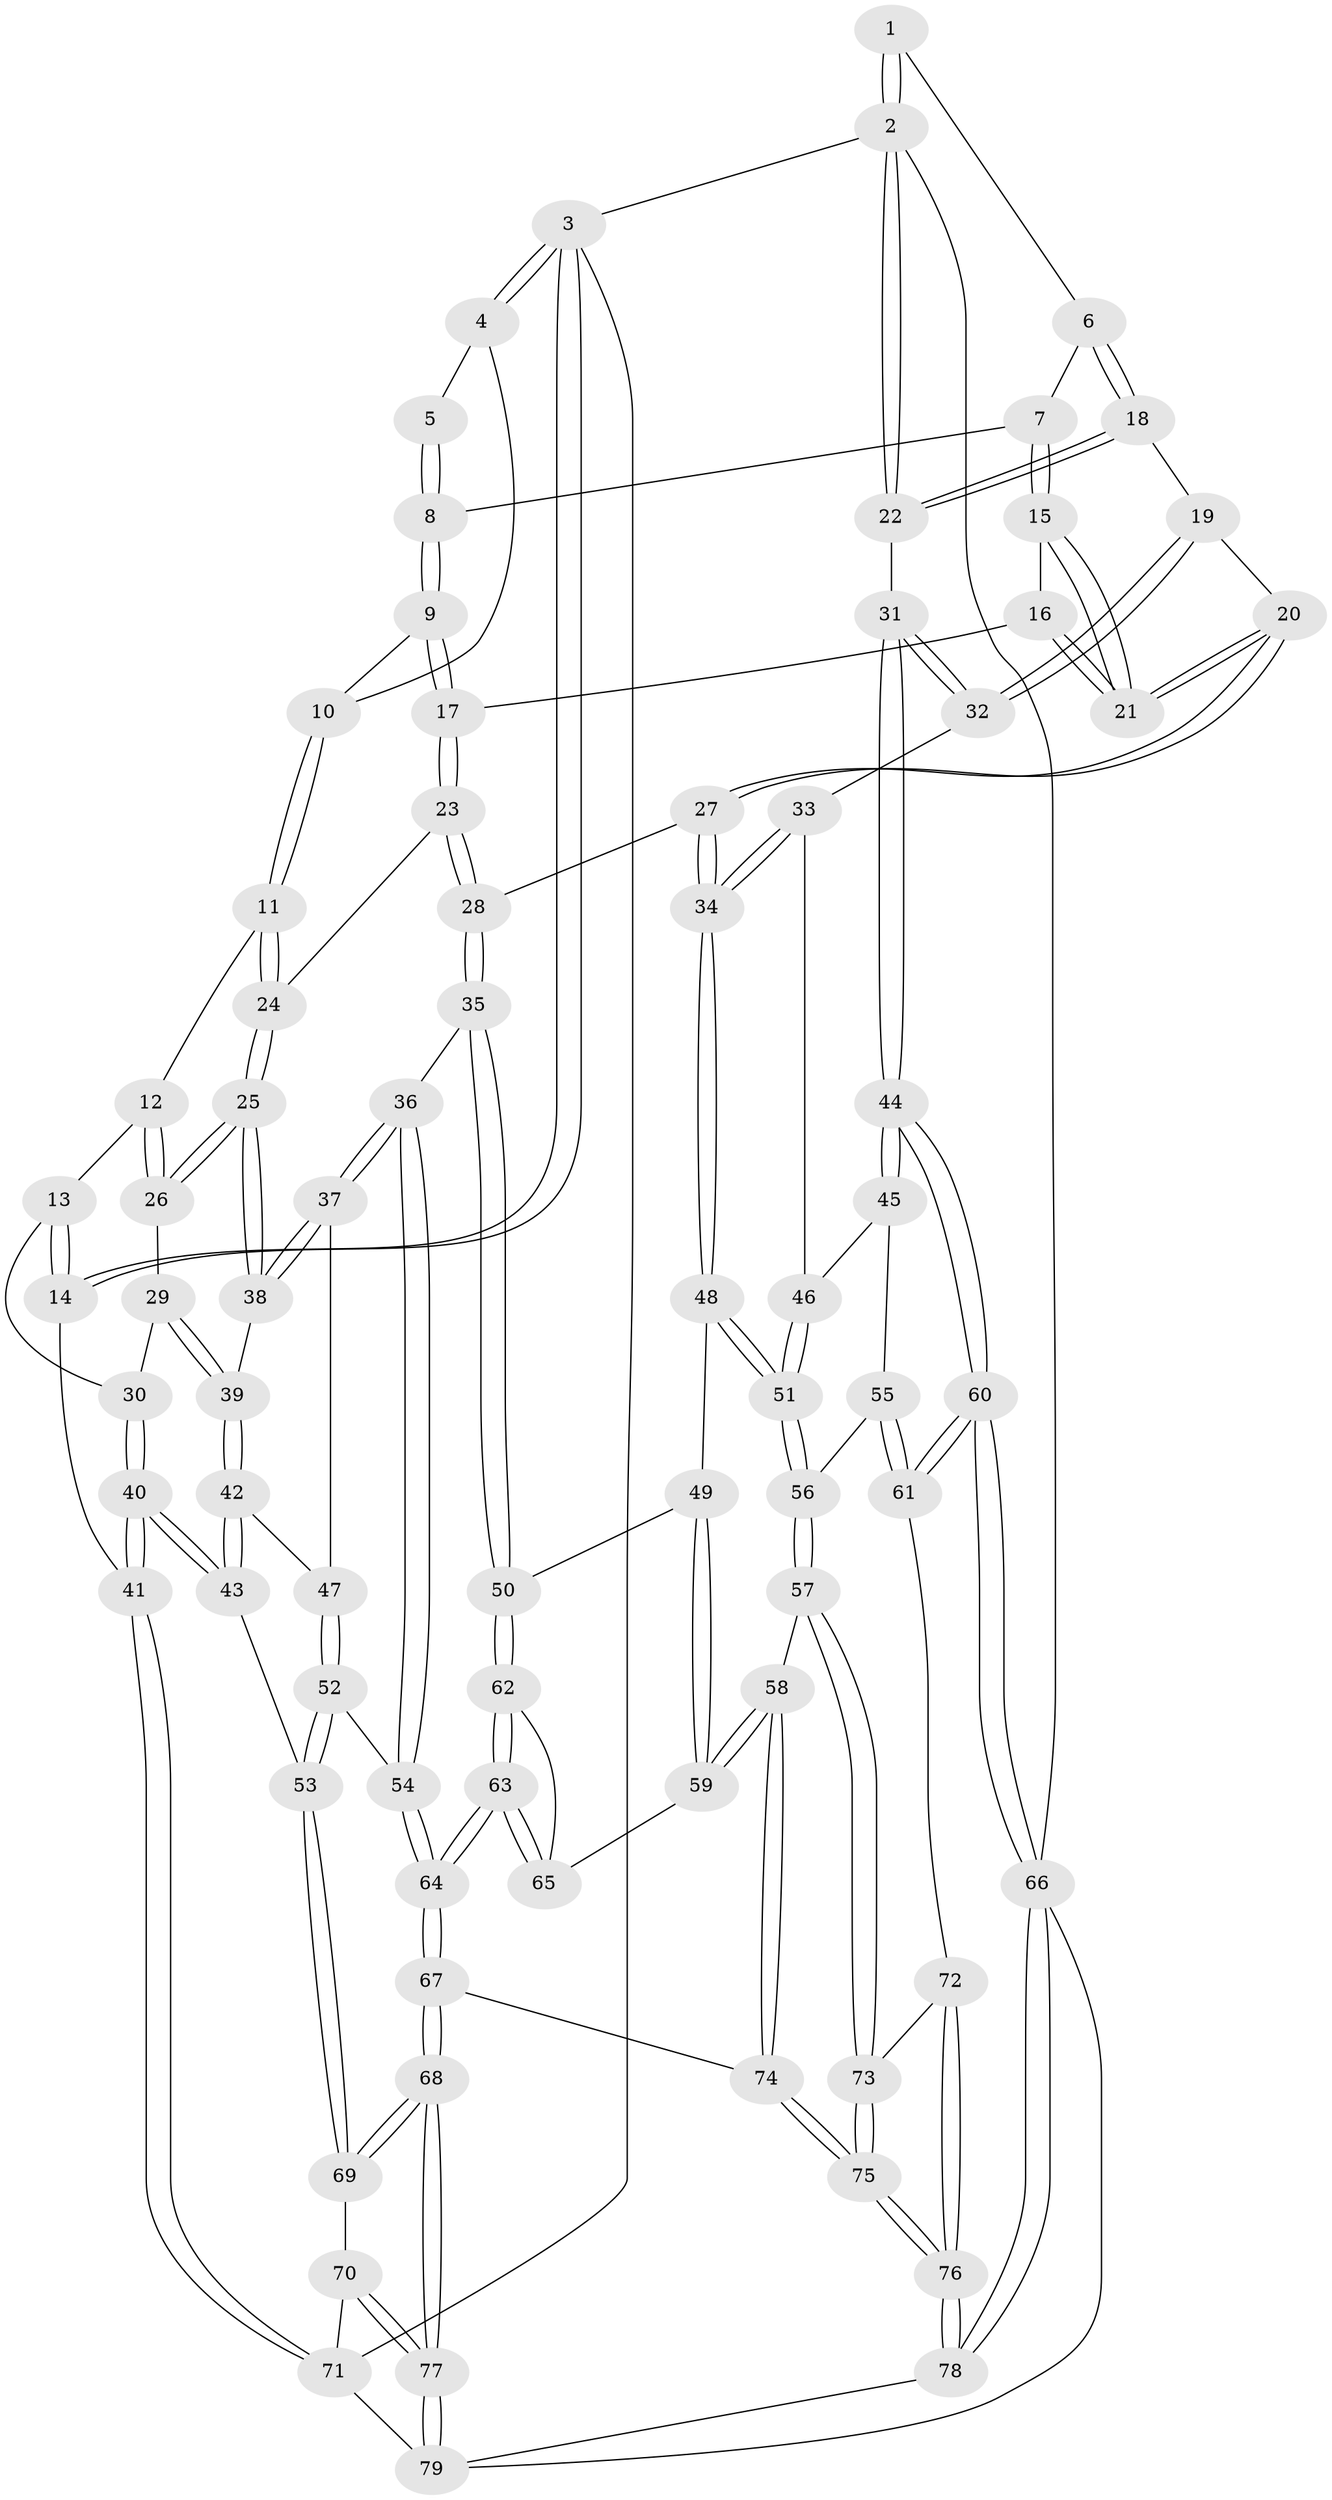 // coarse degree distribution, {3: 0.625, 4: 0.275, 2: 0.075, 5: 0.025}
// Generated by graph-tools (version 1.1) at 2025/54/03/04/25 22:54:12]
// undirected, 79 vertices, 194 edges
graph export_dot {
  node [color=gray90,style=filled];
  1 [pos="+0.8338632732531669+0"];
  2 [pos="+1+0"];
  3 [pos="+0+0"];
  4 [pos="+0.4301859029503185+0"];
  5 [pos="+0.7965023489144512+0"];
  6 [pos="+0.8301979223804539+0.09387269276051631"];
  7 [pos="+0.7834699398394515+0.10433198673256283"];
  8 [pos="+0.704274258374291+0.08435946017423847"];
  9 [pos="+0.5583620440400939+0.09907615173540177"];
  10 [pos="+0.43071122927965677+0"];
  11 [pos="+0.25043198676174155+0.13914602953559974"];
  12 [pos="+0.23415973685985927+0.14815821549545638"];
  13 [pos="+0+0.13124408021834444"];
  14 [pos="+0+0"];
  15 [pos="+0.7512124302656654+0.18217608402064178"];
  16 [pos="+0.6173934088720294+0.20337773397886882"];
  17 [pos="+0.5551550241988253+0.1861884759311999"];
  18 [pos="+0.9384907088620971+0.16668143614426187"];
  19 [pos="+0.8341945448262184+0.2931890310423797"];
  20 [pos="+0.7834736134080641+0.30449860588041355"];
  21 [pos="+0.7670138936758152+0.28307599388737875"];
  22 [pos="+1+0.13943561328623943"];
  23 [pos="+0.5150895147462398+0.27248922579903867"];
  24 [pos="+0.4677376754868442+0.29055115938164017"];
  25 [pos="+0.4273405684524282+0.33812437842649967"];
  26 [pos="+0.23532979566571807+0.3151568577153511"];
  27 [pos="+0.6956049897438893+0.42497614643987186"];
  28 [pos="+0.6223133797361048+0.39250736861351315"];
  29 [pos="+0.20919623445934046+0.35544000373978385"];
  30 [pos="+0.10672665297368437+0.3675909835584736"];
  31 [pos="+1+0.42269903997102065"];
  32 [pos="+0.8972662905488596+0.37309903895953267"];
  33 [pos="+0.8456484680817343+0.4777886359151503"];
  34 [pos="+0.7139446234189645+0.4673641221563691"];
  35 [pos="+0.4661000466516421+0.5519109324958936"];
  36 [pos="+0.44023105646500077+0.5385219120489328"];
  37 [pos="+0.39751678274868546+0.46808821594078676"];
  38 [pos="+0.393741979908387+0.44646236782212234"];
  39 [pos="+0.2412916504898117+0.41379586128170703"];
  40 [pos="+0.006142658889300057+0.5561066015938521"];
  41 [pos="+0+0.6256925405018696"];
  42 [pos="+0.21449566427396943+0.5111290391022524"];
  43 [pos="+0.0541830885122154+0.5558525391997515"];
  44 [pos="+1+0.5364696495459873"];
  45 [pos="+0.9597165750504284+0.5414933558707029"];
  46 [pos="+0.8957619647548601+0.5175520835891886"];
  47 [pos="+0.25437516030814916+0.5360499265945934"];
  48 [pos="+0.7031148481434056+0.5221991526618118"];
  49 [pos="+0.599626941967717+0.5835158747963326"];
  50 [pos="+0.4859558859132297+0.5770776432624046"];
  51 [pos="+0.765491103438497+0.6487277154786883"];
  52 [pos="+0.28731264732172157+0.6321582955592574"];
  53 [pos="+0.26032076228347856+0.6595217454761374"];
  54 [pos="+0.32279120145486223+0.6289884412200263"];
  55 [pos="+0.883549820818424+0.6258312463512915"];
  56 [pos="+0.7679082956756439+0.6593704129295215"];
  57 [pos="+0.7584855067546807+0.7263249382009833"];
  58 [pos="+0.6916588864813376+0.7420937942342594"];
  59 [pos="+0.6301309950311201+0.7150726602008666"];
  60 [pos="+1+0.8282015262231495"];
  61 [pos="+0.9841426120290915+0.8145421921659208"];
  62 [pos="+0.4858665243121078+0.5808434102399432"];
  63 [pos="+0.46488165991432806+0.7614163188342437"];
  64 [pos="+0.4503214565413396+0.7823685589540932"];
  65 [pos="+0.6143650097777033+0.7173596590252665"];
  66 [pos="+1+1"];
  67 [pos="+0.4373807199144076+0.8231895166919573"];
  68 [pos="+0.352453197537095+0.9515156335176869"];
  69 [pos="+0.25599080018872117+0.6760219377859831"];
  70 [pos="+0.02600068776751943+0.7872333401893332"];
  71 [pos="+0+0.7310968255012718"];
  72 [pos="+0.9020360398972068+0.8210499993009781"];
  73 [pos="+0.7725411120523702+0.7396248620325773"];
  74 [pos="+0.6416182228523434+0.8333137368245642"];
  75 [pos="+0.6760812048436067+1"];
  76 [pos="+0.6798506103796547+1"];
  77 [pos="+0.3430816115267202+0.978995142811136"];
  78 [pos="+0.6666820819677249+1"];
  79 [pos="+0.3773331555135476+1"];
  1 -- 2;
  1 -- 2;
  1 -- 6;
  2 -- 3;
  2 -- 22;
  2 -- 22;
  2 -- 66;
  3 -- 4;
  3 -- 4;
  3 -- 14;
  3 -- 14;
  3 -- 71;
  4 -- 5;
  4 -- 10;
  5 -- 8;
  5 -- 8;
  6 -- 7;
  6 -- 18;
  6 -- 18;
  7 -- 8;
  7 -- 15;
  7 -- 15;
  8 -- 9;
  8 -- 9;
  9 -- 10;
  9 -- 17;
  9 -- 17;
  10 -- 11;
  10 -- 11;
  11 -- 12;
  11 -- 24;
  11 -- 24;
  12 -- 13;
  12 -- 26;
  12 -- 26;
  13 -- 14;
  13 -- 14;
  13 -- 30;
  14 -- 41;
  15 -- 16;
  15 -- 21;
  15 -- 21;
  16 -- 17;
  16 -- 21;
  16 -- 21;
  17 -- 23;
  17 -- 23;
  18 -- 19;
  18 -- 22;
  18 -- 22;
  19 -- 20;
  19 -- 32;
  19 -- 32;
  20 -- 21;
  20 -- 21;
  20 -- 27;
  20 -- 27;
  22 -- 31;
  23 -- 24;
  23 -- 28;
  23 -- 28;
  24 -- 25;
  24 -- 25;
  25 -- 26;
  25 -- 26;
  25 -- 38;
  25 -- 38;
  26 -- 29;
  27 -- 28;
  27 -- 34;
  27 -- 34;
  28 -- 35;
  28 -- 35;
  29 -- 30;
  29 -- 39;
  29 -- 39;
  30 -- 40;
  30 -- 40;
  31 -- 32;
  31 -- 32;
  31 -- 44;
  31 -- 44;
  32 -- 33;
  33 -- 34;
  33 -- 34;
  33 -- 46;
  34 -- 48;
  34 -- 48;
  35 -- 36;
  35 -- 50;
  35 -- 50;
  36 -- 37;
  36 -- 37;
  36 -- 54;
  36 -- 54;
  37 -- 38;
  37 -- 38;
  37 -- 47;
  38 -- 39;
  39 -- 42;
  39 -- 42;
  40 -- 41;
  40 -- 41;
  40 -- 43;
  40 -- 43;
  41 -- 71;
  41 -- 71;
  42 -- 43;
  42 -- 43;
  42 -- 47;
  43 -- 53;
  44 -- 45;
  44 -- 45;
  44 -- 60;
  44 -- 60;
  45 -- 46;
  45 -- 55;
  46 -- 51;
  46 -- 51;
  47 -- 52;
  47 -- 52;
  48 -- 49;
  48 -- 51;
  48 -- 51;
  49 -- 50;
  49 -- 59;
  49 -- 59;
  50 -- 62;
  50 -- 62;
  51 -- 56;
  51 -- 56;
  52 -- 53;
  52 -- 53;
  52 -- 54;
  53 -- 69;
  53 -- 69;
  54 -- 64;
  54 -- 64;
  55 -- 56;
  55 -- 61;
  55 -- 61;
  56 -- 57;
  56 -- 57;
  57 -- 58;
  57 -- 73;
  57 -- 73;
  58 -- 59;
  58 -- 59;
  58 -- 74;
  58 -- 74;
  59 -- 65;
  60 -- 61;
  60 -- 61;
  60 -- 66;
  60 -- 66;
  61 -- 72;
  62 -- 63;
  62 -- 63;
  62 -- 65;
  63 -- 64;
  63 -- 64;
  63 -- 65;
  63 -- 65;
  64 -- 67;
  64 -- 67;
  66 -- 78;
  66 -- 78;
  66 -- 79;
  67 -- 68;
  67 -- 68;
  67 -- 74;
  68 -- 69;
  68 -- 69;
  68 -- 77;
  68 -- 77;
  69 -- 70;
  70 -- 71;
  70 -- 77;
  70 -- 77;
  71 -- 79;
  72 -- 73;
  72 -- 76;
  72 -- 76;
  73 -- 75;
  73 -- 75;
  74 -- 75;
  74 -- 75;
  75 -- 76;
  75 -- 76;
  76 -- 78;
  76 -- 78;
  77 -- 79;
  77 -- 79;
  78 -- 79;
}
